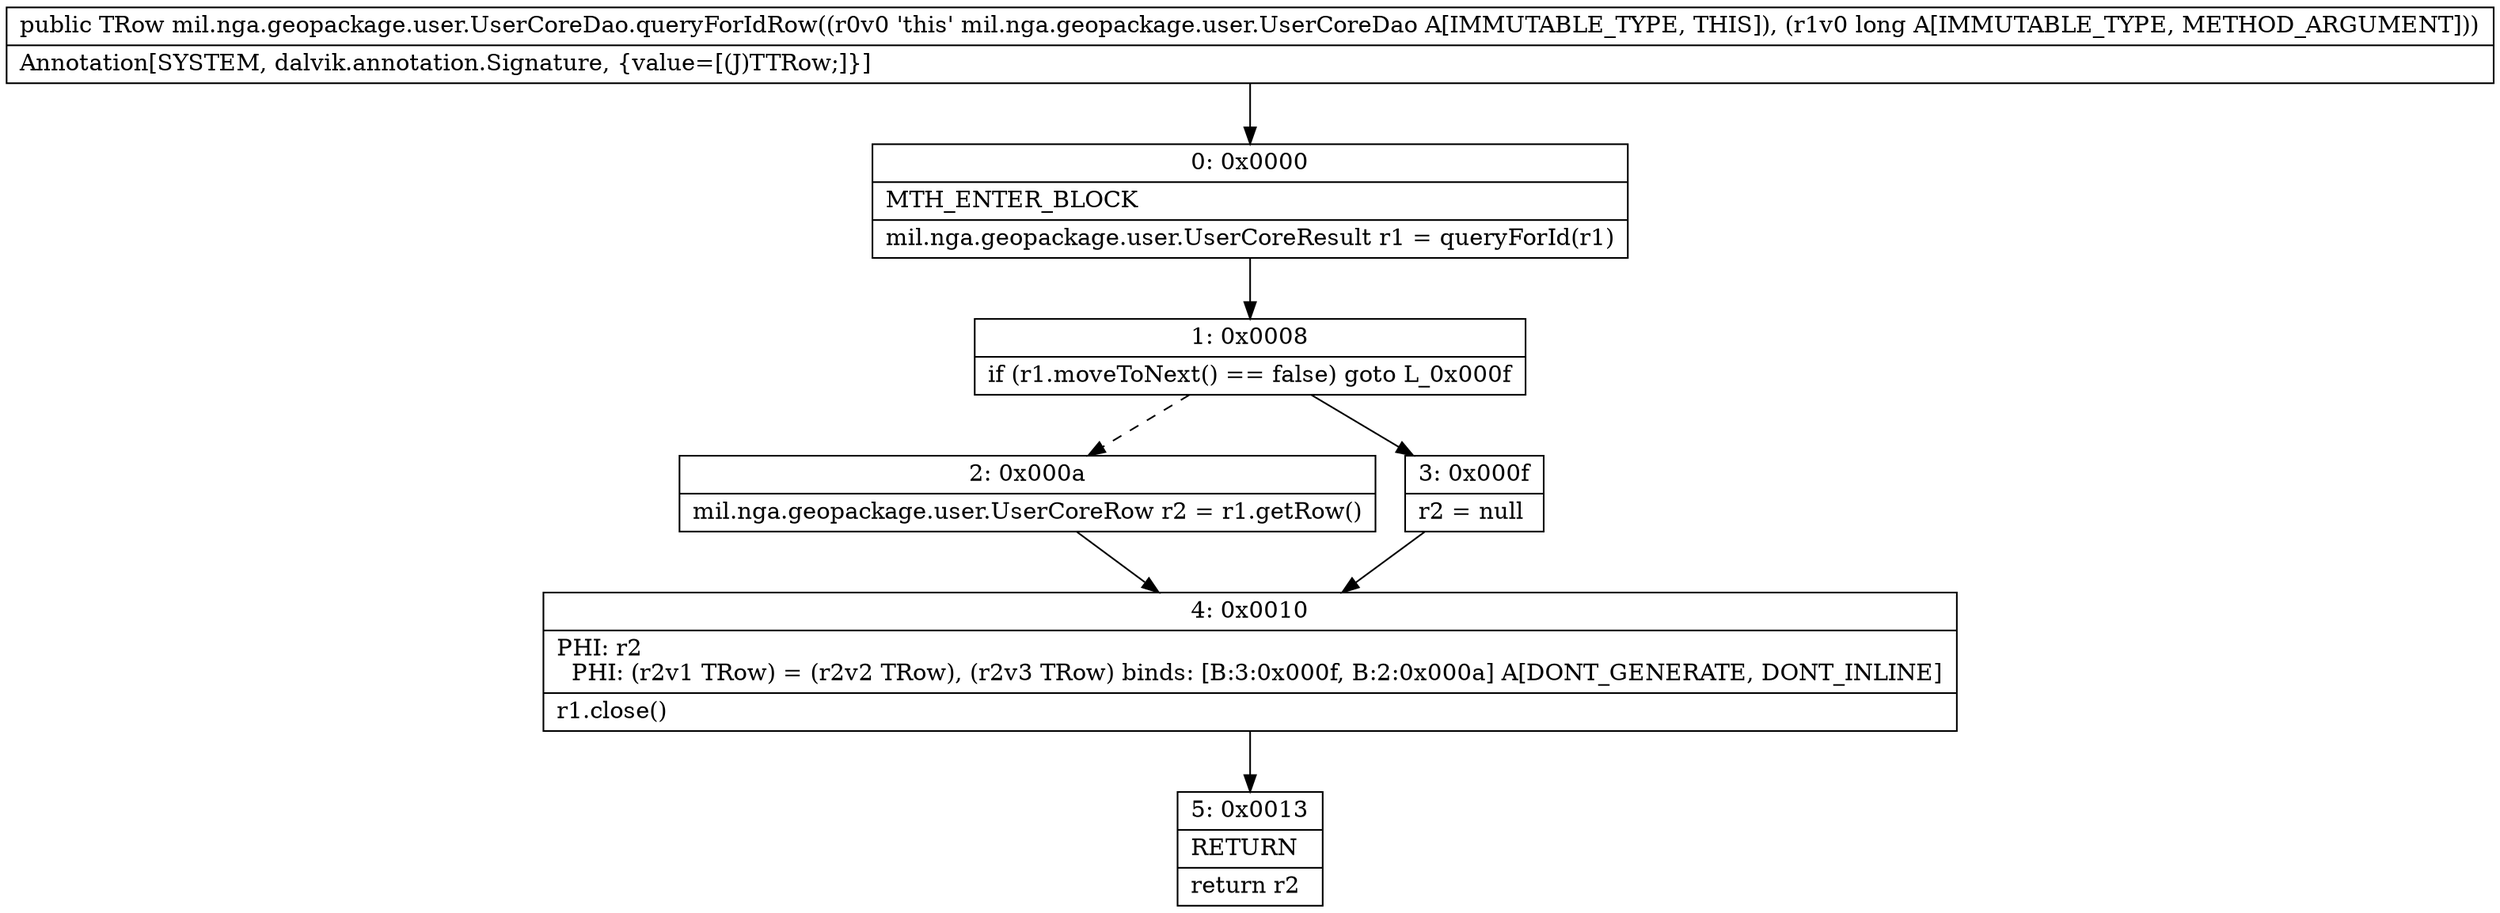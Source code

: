 digraph "CFG formil.nga.geopackage.user.UserCoreDao.queryForIdRow(J)Lmil\/nga\/geopackage\/user\/UserCoreRow;" {
Node_0 [shape=record,label="{0\:\ 0x0000|MTH_ENTER_BLOCK\l|mil.nga.geopackage.user.UserCoreResult r1 = queryForId(r1)\l}"];
Node_1 [shape=record,label="{1\:\ 0x0008|if (r1.moveToNext() == false) goto L_0x000f\l}"];
Node_2 [shape=record,label="{2\:\ 0x000a|mil.nga.geopackage.user.UserCoreRow r2 = r1.getRow()\l}"];
Node_3 [shape=record,label="{3\:\ 0x000f|r2 = null\l}"];
Node_4 [shape=record,label="{4\:\ 0x0010|PHI: r2 \l  PHI: (r2v1 TRow) = (r2v2 TRow), (r2v3 TRow) binds: [B:3:0x000f, B:2:0x000a] A[DONT_GENERATE, DONT_INLINE]\l|r1.close()\l}"];
Node_5 [shape=record,label="{5\:\ 0x0013|RETURN\l|return r2\l}"];
MethodNode[shape=record,label="{public TRow mil.nga.geopackage.user.UserCoreDao.queryForIdRow((r0v0 'this' mil.nga.geopackage.user.UserCoreDao A[IMMUTABLE_TYPE, THIS]), (r1v0 long A[IMMUTABLE_TYPE, METHOD_ARGUMENT]))  | Annotation[SYSTEM, dalvik.annotation.Signature, \{value=[(J)TTRow;]\}]\l}"];
MethodNode -> Node_0;
Node_0 -> Node_1;
Node_1 -> Node_2[style=dashed];
Node_1 -> Node_3;
Node_2 -> Node_4;
Node_3 -> Node_4;
Node_4 -> Node_5;
}

